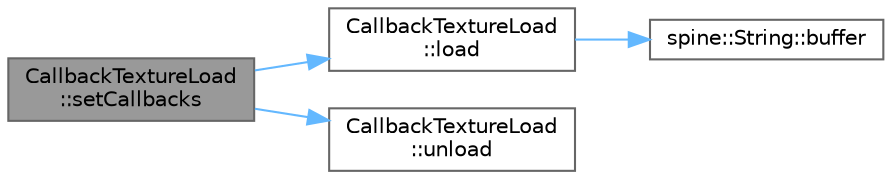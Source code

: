 digraph "CallbackTextureLoad::setCallbacks"
{
 // LATEX_PDF_SIZE
  bgcolor="transparent";
  edge [fontname=Helvetica,fontsize=10,labelfontname=Helvetica,labelfontsize=10];
  node [fontname=Helvetica,fontsize=10,shape=box,height=0.2,width=0.4];
  rankdir="LR";
  Node1 [id="Node000001",label="CallbackTextureLoad\l::setCallbacks",height=0.2,width=0.4,color="gray40", fillcolor="grey60", style="filled", fontcolor="black",tooltip=" "];
  Node1 -> Node2 [id="edge1_Node000001_Node000002",color="steelblue1",style="solid",tooltip=" "];
  Node2 [id="Node000002",label="CallbackTextureLoad\l::load",height=0.2,width=0.4,color="grey40", fillcolor="white", style="filled",URL="$class_callback_texture_load.html#ab1bc1471eb6a6a72a4365c4f51495aa6",tooltip=" "];
  Node2 -> Node3 [id="edge2_Node000002_Node000003",color="steelblue1",style="solid",tooltip=" "];
  Node3 [id="Node000003",label="spine::String::buffer",height=0.2,width=0.4,color="grey40", fillcolor="white", style="filled",URL="$classspine_1_1_string.html#a7a6a5c45e2a732eb90cedf07434315b0",tooltip=" "];
  Node1 -> Node4 [id="edge3_Node000001_Node000004",color="steelblue1",style="solid",tooltip=" "];
  Node4 [id="Node000004",label="CallbackTextureLoad\l::unload",height=0.2,width=0.4,color="grey40", fillcolor="white", style="filled",URL="$class_callback_texture_load.html#aa689a31e2fe92bd45e4e90b26e289701",tooltip=" "];
}
